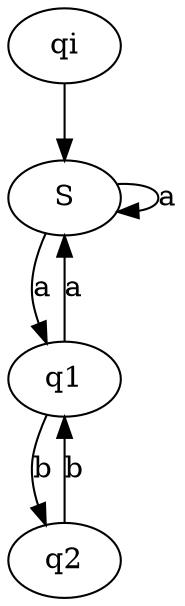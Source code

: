 digraph finite_state_machine {
    qi -> S;
    S  -> q1 [ label = "a" ];
    S  -> S  [ label = "a" ];
    q1 -> S  [ label = "a" ];
    q1 -> q2 [ label = "b" ];
    q2 -> q1 [ label = "b" ];
}
